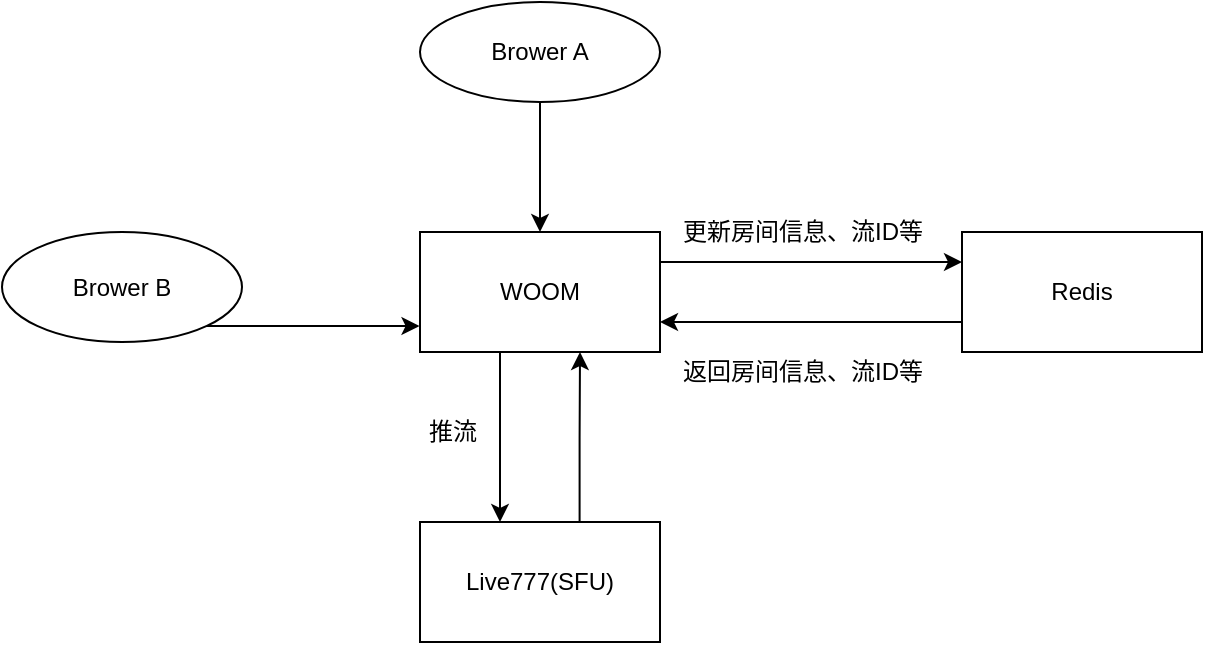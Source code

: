 <mxfile version="26.2.14">
  <diagram name="第 1 页" id="IJGbnoU1Glra_pV7yRjn">
    <mxGraphModel dx="242" dy="124" grid="1" gridSize="10" guides="1" tooltips="1" connect="1" arrows="1" fold="1" page="1" pageScale="1" pageWidth="827" pageHeight="1169" math="0" shadow="0">
      <root>
        <mxCell id="0" />
        <mxCell id="1" parent="0" />
        <mxCell id="221bUUAiKaxn2Sf912eD-33" style="rounded=0;orthogonalLoop=1;jettySize=auto;html=1;exitX=1;exitY=1;exitDx=0;exitDy=0;entryX=-0.002;entryY=0.784;entryDx=0;entryDy=0;entryPerimeter=0;" edge="1" parent="1" source="221bUUAiKaxn2Sf912eD-5" target="221bUUAiKaxn2Sf912eD-7">
          <mxGeometry relative="1" as="geometry">
            <mxPoint x="260" y="270" as="sourcePoint" />
            <mxPoint x="348" y="272" as="targetPoint" />
          </mxGeometry>
        </mxCell>
        <mxCell id="221bUUAiKaxn2Sf912eD-5" value="Brower B" style="ellipse;whiteSpace=wrap;html=1;" vertex="1" parent="1">
          <mxGeometry x="140" y="225" width="120" height="55" as="geometry" />
        </mxCell>
        <mxCell id="221bUUAiKaxn2Sf912eD-21" value="" style="edgeStyle=orthogonalEdgeStyle;rounded=0;orthogonalLoop=1;jettySize=auto;html=1;" edge="1" parent="1" source="221bUUAiKaxn2Sf912eD-7" target="221bUUAiKaxn2Sf912eD-15">
          <mxGeometry relative="1" as="geometry">
            <Array as="points">
              <mxPoint x="509" y="240" />
              <mxPoint x="509" y="240" />
            </Array>
          </mxGeometry>
        </mxCell>
        <mxCell id="221bUUAiKaxn2Sf912eD-7" value="WOOM" style="rounded=0;whiteSpace=wrap;html=1;" vertex="1" parent="1">
          <mxGeometry x="349" y="225" width="120" height="60" as="geometry" />
        </mxCell>
        <mxCell id="221bUUAiKaxn2Sf912eD-15" value="Redis" style="rounded=0;whiteSpace=wrap;html=1;" vertex="1" parent="1">
          <mxGeometry x="620" y="225" width="120" height="60" as="geometry" />
        </mxCell>
        <mxCell id="221bUUAiKaxn2Sf912eD-16" value="Live777(SFU)" style="rounded=0;whiteSpace=wrap;html=1;" vertex="1" parent="1">
          <mxGeometry x="349" y="370" width="120" height="60" as="geometry" />
        </mxCell>
        <mxCell id="221bUUAiKaxn2Sf912eD-22" value="" style="edgeStyle=orthogonalEdgeStyle;rounded=0;orthogonalLoop=1;jettySize=auto;html=1;exitX=0;exitY=0.75;exitDx=0;exitDy=0;" edge="1" parent="1" source="221bUUAiKaxn2Sf912eD-15">
          <mxGeometry relative="1" as="geometry">
            <mxPoint x="559" y="270" as="sourcePoint" />
            <mxPoint x="469" y="270" as="targetPoint" />
            <Array as="points" />
          </mxGeometry>
        </mxCell>
        <mxCell id="221bUUAiKaxn2Sf912eD-23" value="" style="edgeStyle=orthogonalEdgeStyle;rounded=0;orthogonalLoop=1;jettySize=auto;html=1;" edge="1" parent="1">
          <mxGeometry relative="1" as="geometry">
            <mxPoint x="389" y="285" as="sourcePoint" />
            <mxPoint x="389" y="370" as="targetPoint" />
            <Array as="points" />
          </mxGeometry>
        </mxCell>
        <mxCell id="221bUUAiKaxn2Sf912eD-24" value="" style="edgeStyle=orthogonalEdgeStyle;rounded=0;orthogonalLoop=1;jettySize=auto;html=1;entryX=0.25;entryY=0;entryDx=0;entryDy=0;exitX=0.665;exitY=0.003;exitDx=0;exitDy=0;exitPerimeter=0;" edge="1" parent="1" source="221bUUAiKaxn2Sf912eD-16">
          <mxGeometry relative="1" as="geometry">
            <mxPoint x="429" y="360" as="sourcePoint" />
            <mxPoint x="429" y="285" as="targetPoint" />
            <Array as="points" />
          </mxGeometry>
        </mxCell>
        <mxCell id="221bUUAiKaxn2Sf912eD-25" value="更新房间信息、流ID等" style="text;html=1;align=center;verticalAlign=middle;resizable=0;points=[];autosize=1;strokeColor=none;fillColor=none;" vertex="1" parent="1">
          <mxGeometry x="470" y="210" width="140" height="30" as="geometry" />
        </mxCell>
        <mxCell id="221bUUAiKaxn2Sf912eD-26" value="返回房间信息、流ID等" style="text;html=1;align=center;verticalAlign=middle;resizable=0;points=[];autosize=1;strokeColor=none;fillColor=none;" vertex="1" parent="1">
          <mxGeometry x="470" y="280" width="140" height="30" as="geometry" />
        </mxCell>
        <mxCell id="221bUUAiKaxn2Sf912eD-27" value="推流" style="text;html=1;align=center;verticalAlign=middle;resizable=0;points=[];autosize=1;strokeColor=none;fillColor=none;" vertex="1" parent="1">
          <mxGeometry x="340" y="310" width="50" height="30" as="geometry" />
        </mxCell>
        <mxCell id="221bUUAiKaxn2Sf912eD-32" style="edgeStyle=orthogonalEdgeStyle;rounded=0;orthogonalLoop=1;jettySize=auto;html=1;" edge="1" parent="1" source="221bUUAiKaxn2Sf912eD-31" target="221bUUAiKaxn2Sf912eD-7">
          <mxGeometry relative="1" as="geometry" />
        </mxCell>
        <mxCell id="221bUUAiKaxn2Sf912eD-31" value="Brower A" style="ellipse;whiteSpace=wrap;html=1;" vertex="1" parent="1">
          <mxGeometry x="349" y="110" width="120" height="50" as="geometry" />
        </mxCell>
      </root>
    </mxGraphModel>
  </diagram>
</mxfile>
